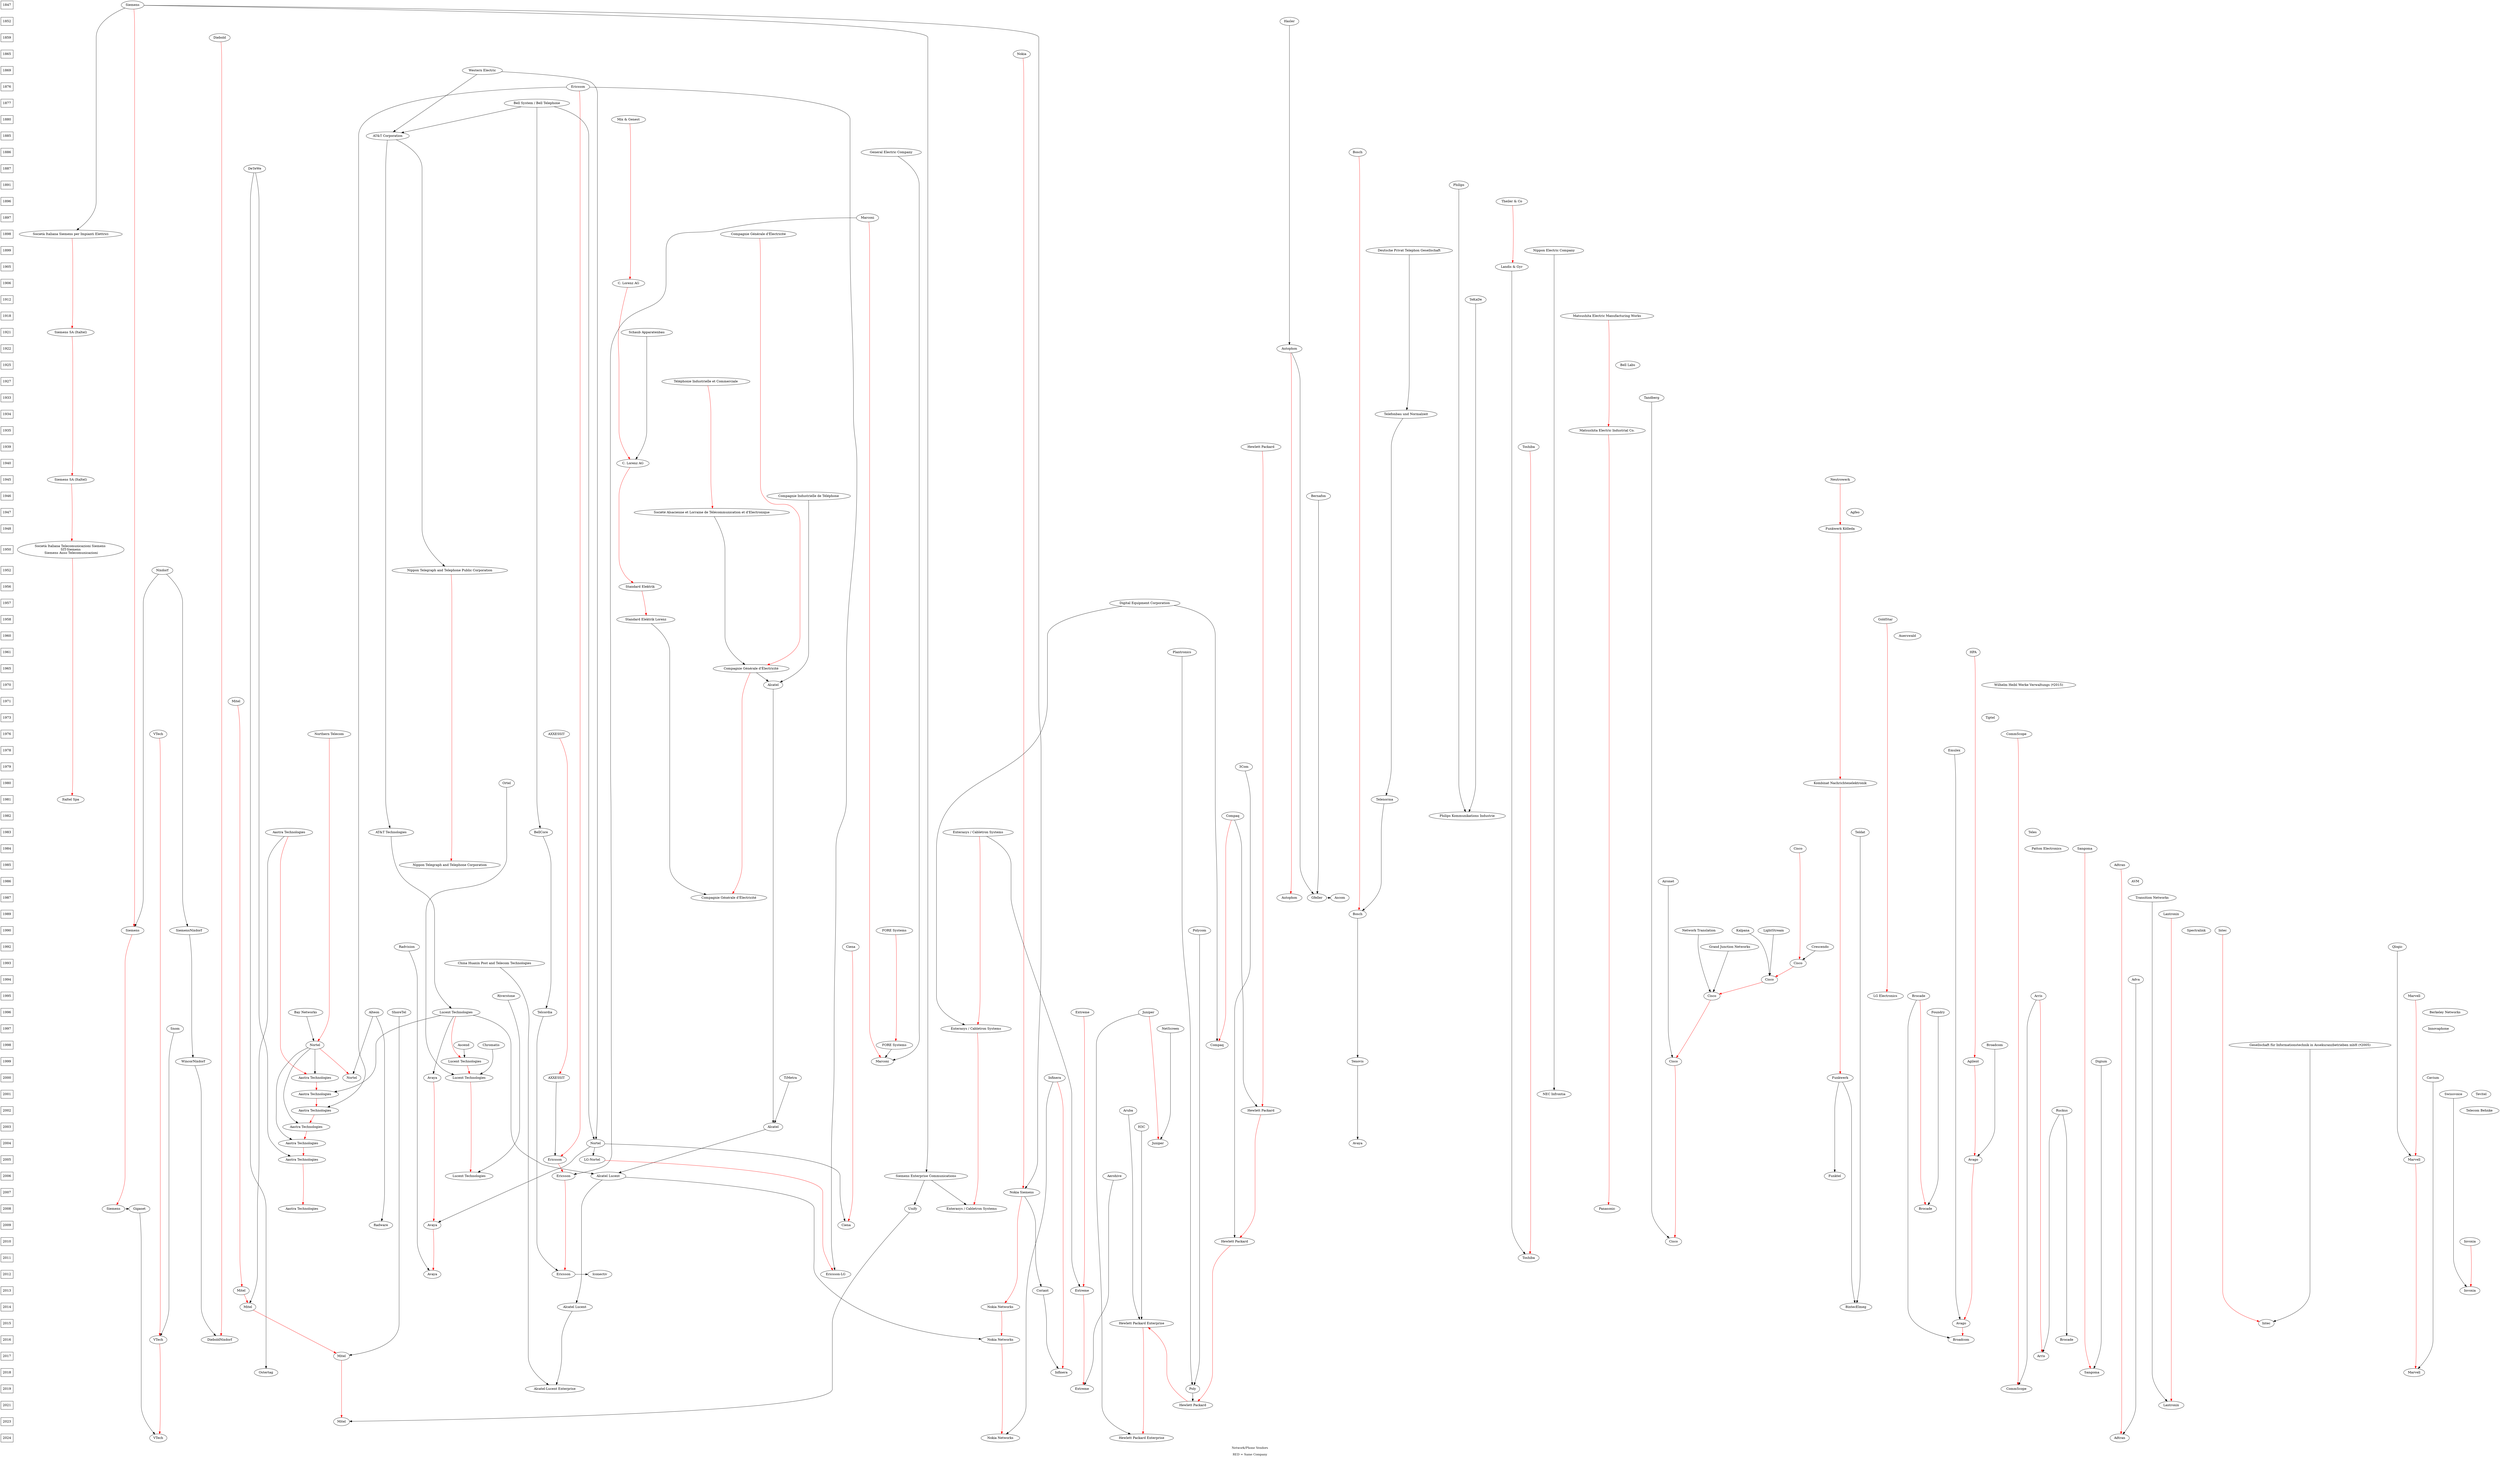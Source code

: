 digraph Vendor {
//graph [nodesep=0.5, ranksep=0.5];
//rankdir=RL;
//rankdir=LR;
clusterrank=LR
//compound=true;
//edge [dir="both"]
//concentrate=true

{
    // 1847
    rank=same;
    1847 [shape=box]
    Siemens

}

{
    // 1847
    rank=same;
    1852 [shape=box]
    Hasler

}

{
    // 1859
    rank=same;
    1859 [shape=box]
    Diebold

}

{
    // 1865
    rank=same;
    1865 [shape=box]
    Nokia

}

{
    // 1869
    rank=same;
    1869 [shape=box]
    Western [label="Western Electric"];

}

{
    // 1876
    rank=same;
    1876 [shape=box]
    Ericsson

}

{
    // 1877
    rank=same;
    1877 [shape=box]
    BellSys [label="Bell System / Bell Telephone"];

}

{
    // 1880
    rank=same;
    1880 [shape=box]
    MixGenest [label="Mix & Genest"];
}

{
    // 1885
    rank=same;
    1885 [shape=box]
    ATTCorp [label="AT&T Corporation"];

}

{
    // 1886
    rank=same;
    1886 [shape=box]
    Bosch
    GEC [label="General Electric Company"];

}

{
    // 1887
    rank=same;
    1887 [shape=box]
    DeTeWe

}

{
    // 1891
    rank=same;
    1891 [shape=box]
    Philips

}

{
    // 1896
    rank=same;
    1896 [shape=box]
    Theiler [label="Theiler & Co"];

}

{
    // 1897
    rank=same;
    1897 [shape=box]
    Marconi

}

{
    // 1898
    rank=same;
    1898 [shape=box]
    Italtel [label="Società Italiana Siemens per Impianti Elettrici"];
    CGE [label="Compagnie Générale d'Électricité"];

}

{
    // 1899
    rank=same;
    1899 [shape=box]
    DeutschePrivatTelephonGesellschaft [label="Deutsche Privat Telephon Gesellschaft"];
    NEC [label="Nippon Electric Company"]

}




{
    //1905
    rank=same;
    1905 [shape=box]
    LandisGyr [label="Landis & Gyr"]
}

{
    //1906
    rank=same;
    1906 [shape=box]
    Lorenz [label="C. Lorenz AG"]
}

{
    // 1912
    rank=same;
    1912 [shape=box]
    TeKaDe

}

{
    // 1918
    rank=same;
    1918 [shape=box]
    Panasonic1918 [label="Matsushita Electric Manufacturing Works"]

}

{
    // 1921
    rank=same;
    1921 [shape=box]
    Italtel1921 [label="Siemens SA (Italtel)"];
    Schaub [label="Schaub Apparatenbau"]
}

{
    // 1922
    rank=same;
    1922 [shape=box]
    Autophon
}

{
    // 1925
    rank=same;
    1925 [shape=box]
    Bell [label="Bell Labs"];

}

{
    // 1927
    rank=same;
    1927 [shape=box]
    Telic [label="Téléphonie Industrielle et Commerciale"];

}

{
    // 1933
    rank=same;
    1933 [shape=box]
    Tandberg

}

{
    // 1934
    rank=same;
    1934 [shape=box]
    TN [label="Telefonbau und Normalzeit"];

}

{
    // 1935
    rank=same;
    1935 [shape=box]
    Panasonic1935 [label="Matsushita Electric Industrial Co."];

}

{
    // 1939
    rank=same;
    1939 [shape=box]
    HP [label="Hewlett Packard"];
    Toshiba
}

{
    // 1940
    rank=same;
    1940 [shape=box]
    Lorenz1940 [label="C. Lorenz AG"]
}




{
    // 1945
    rank=same;
    1945 [shape=box];
    Neutrowerk
    Italtel1945 [label="Siemens SA (Italtel)"];

}

{
    // 1946
    rank=same;
    1946 [shape=box];
    Bernafon
    CIT [label="Compagnie Industrielle de Téléphone"]

}

{
    // 1947
    rank=same;
    1947 [shape=box];
    Agfeo
    Alsatel [label="Société Alsacienne et Lorraine de Télécommunication et d'Electronique"]

}

{
    // 1948
    rank=same;
    1948 [shape=box];
    FunkwerkKolleda [label="Funkwerk Kölleda"];

}

{
    // 1950
    rank=same;
    1950 [shape=box];
    Italtel1950 [label="Società Italiana Telecomunicazioni Siemens \n SIT-Siemens \n Siemens Auso Telecomunicazioni"];

}

{
    // 1952
    rank=same;
    1952 [shape=box]
    Nixdorf
    NTTPub [label="Nippon Telegraph and Telephone Public Corporation"]

}

{
    // 1956
    rank=same;
    1956 [shape=box]
    SEG [label="Standard Elektrik"];

}

{
    // 1957
    rank=same;
    1957 [shape=box]
    DEC [label="Digital Equipment Corporation"];

}

{
    // 1958
    rank=same;
    1958 [shape=box]
    GoldStar
    SEL [label="Standard Elektrik Lorenz"]

}

{
    // 1960
    rank=same;
    1960 [shape=box]
    Auerswald

}

{
    // 1961
    rank=same;
    1961 [shape=box]
    HPA
    Plantronics

}

{
    // 1965
    rank=same;
    1965 [shape=box]
    CGE1965 [label="Compagnie Générale d'Électricité"];

}

{
    // 1970
    rank=same;
    1970 [shape=box]
    Alcatel
    WilhelmHeibl [label="Wilhelm Heibl Werke Verwaltungs (✝︎2015)"];

}

{
    // 1971
    rank=same;
    1971 [shape=box]
    Mitel

}

{
    // 1973
    rank=same;
    1973 [shape=box]
    Tiptel

}

{
    // 1976
    rank=same;
    1976 [shape=box]
    Northern [label="Northern Telecom"];
    CommScope
    VTech
    AXXESSIT
}

{
    // 1978
    rank=same;
    1978 [shape=box]
    Emulex

}

{
    // 1979
    rank=same;
    1979 [shape=box]
    ThreeCom [label="3Com"];

}

{
    //1980
    rank=same;
    1980 [shape=box]
    Ortel
    KombinatNachrichtenelektronik [label="Kombinat Nachrichtenelektronik"];

}

{
    //1981
    rank=same;
    1981 [shape=box]
    Telenorma
    Italtel1981 [label="Italtel Spa"];

}

{
    //1982
    rank=same;
    1982 [shape=box]
    Compaq
    PKI [label="Philips Kommunikations Industrie"];

}

{
    //1983
    rank=same;
    1983 [shape=box]
    ATT [label="AT&T Technologies"];
    Aastra [label="Aastra Technologies"];
    BellCore 
    Enterasys [label="Enterasys / Cabletron Systems"];
    Teles
    Teldat

}

{
    //1984
    rank=same;
    1984 [shape=box]
    Cisco
    Patton [label="Patton Electronics"]
    Sangoma

}

{
    //1985
    rank=same;
    1985 [shape=box]
    Adtran
    NTT [label="Nippon Telegraph and Telephone Corporation"]
}

{
    //1986
    rank=same;
    1986 [shape=box]
    Aironet
    AVM

}

{
    //1987
    rank=same;
    1987 [shape=box]
    Transition [label="Transition Networks"];
    Autophon1987 [label="Autophon"];
    Gfeller
    Ascom
    CGE1987 [label="Compagnie Générale d'Électricité"];

}

{   
    //1989
    rank=same;
    1989 [shape=box]
    Lantronix
    Bosch1989 [label="Bosch"];
    
}

{   
    //1990
    rank=same;
    1990 [shape=box]
    Polycom
    Kalpana
    LightStream
    NetworkTranslation [label="Network Translation"];
    Siemens1990 [label="Siemens"];
    SiemensNixdorf
    Spectralink
    Intec
    FORESystems [label="FORE Systems"];

}


{   
    //1992
    rank=same;
    1992 [shape=box]
    Ciena
    Qlogic
    GrandJunctionNetworks [label="Grand Junction Networks"];
    Radvision

}

{   
    //1993
    rank=same;
    1993 [shape=box]
    Cisco1993 [label="Cisco"]
    ChinaHuaxinPost [label="China Huaxin Post and Telecom Technologies"];

}

{   
    //1994
    rank=same;
    1994 [shape=box]
    Adva
    Cisco1994 [label="Cisco"];

}

{   
    //1995
    rank=same;
    1995 [shape=box]
    Brocade
    Riverstone
    Marvell
    Cisco1995 [label="Cisco"];
    Arris
    LGElectronics [label="LG Electronics"];

}

{   
    //1996
    rank=same;
    1996 [shape=box]
    Lucent [label="Lucent Technologies"];
    Alteon
    Bay [label="Bay Networks"];
    Telcordia
    Extreme
    Foundry
    ShoreTel
    Juniper
    BerkeleyNetworks [label="Berkeley Networks"];

}

{   
    //1997
    rank=same;
    1997 [shape=box]
    Enterasys1997 [label="Enterasys / Cabletron Systems"];
    NetScreen
    Innovaphone
    Snom

}


{
    //1998
    rank=same;
    1998 [shape=box]
    Nortel1998 [label="Nortel"];
    Broadcom
    Chromatis
    Compaq1998 [label="Compaq"];
    GIAS [label="Gesellschaft für Informationstechnik in Assekuranzbetrieben mbH (✝︎2005)"];
    FORESystems1998 [label="FORE Systems"]

}

{
    //1999
    rank=same;
    1999 [shape=box]
    Agilent
    Lucent1999 [label="Lucent Technologies"];
    Cisco1999 [label="Cisco"];
    Tenovis
    WincorNixdorf
    Digium
    Marconi1999 [label="Marconi"];

}

{
    //2000
    rank=same;
    2000 [shape=box]
    Nortel2000 [label="Nortel"];
    Avaya
    Infinera
    Aastra2000 [label="Aastra Technologies"];
    Lucent2000 [label="Lucent Technologies"];
    Cavium
    Funkwerk
    AXXESSIT2000 [label="AXXESSIT"]
    TiMetra

}

{
    //2001
    rank=same;
    2001 [shape=box]
    Aastra2001 [label="Aastra Technologies"];
    Swissvoice
    Tevitel
    NECInfrontia [label="NEC Infrontia"]

}

{
    //2002
    rank=same;
    2002 [shape=box]
    Aastra2002 [label="Aastra Technologies"];
    HP2002 [label="Hewlett Packard"];
    Aruba
    Ruckus
    Behnke [label="Telecom Behnke"]
}

{
    //2003
    rank=same;
    2003 [shape=box]
    Aastra2003 [label="Aastra Technologies"];
    H3C
    Alcatel2003 [label="Alcatel"];

}

{
    //2004
    rank=same;
    2004 [shape=box]
    Aastra2004 [label="Aastra Technologies"];
    Juniper2004 [label="Juniper"];
    Avaya2004 [label="Avaya"]
}

{
    //2005
    rank=same;
    2005 [shape=box]
    Avago
    Aastra2005 [label="Aastra Technologies"];
    Marvell2005 [label="Marvell"]
    LGNortel [label="LG-Nortel"]
    Ericsson2005 [label="Ericsson"];

}

{
    //2006
    rank=same;
    2006 [shape=box]
    Lucent2006 [label="Lucent Technologies"];
    AlcatelLucent [label="Alcatel Lucent"];
    Ericsson2006 [label="Ericsson"];
    Aerohive
    SiemensEnt [label="Siemens Enterprise Communications"];
    Funktel

}

{
    //2007
    rank=same;
    2007 [shape=box]
    NokiaSiemens [label="Nokia Siemens"];

}

{
    //2008
    rank=same;
    2008 [shape=box]
    Unify
    Brocade2008 [label="Brocade"];
    Aastra2008 [label="Aastra Technologies"];
    Enterasys2008 [label="Enterasys / Cabletron Systems"];
    Siemens2008 [label="Siemens"]
    Gigaset
    Panasonic2008 [label="Panasonic"]

}

{
    //2009
    rank=same;
    2009 [shape=box]
    Avaya2009 [label="Avaya"];
    Ciena2009 [label="Ciena"];
    Radware2009 [label="Radware"];

}

{
    //2010
    rank=same;
    2010 [shape=box]
    HP2010 [label="Hewlett Packard"];
    Cisco2010 [label="Cisco"];
    Invoxia

}

{
    //2011
    rank=same;
    2011 [shape=box]
    Toshiba2011 [label="Toshiba"]

}

{
    //2012
    rank=same;
    2012 [shape=box]
    Ericsson2012 [label="Ericsson"];
    Iconectiv
    EricssonLG [label="Ericsson-LG"];
    Avaya2012 [label="Avaya"]

}

{
    //2013
    rank=same;
    2013 [shape=box]
    Coriant
    Extreme2013 [label="Extreme"];
    Mitel2013 [label="Mitel"];
    Invoxia2013 [label="Invoxia"];

}

{
    //2014
    rank=same;
    2014 [shape=box]
    NokiaNet [label="Nokia Networks"];
    Mitel2014 [label="Mitel"];
    BintecElmeg
    AlcatelLucent2014 [label="Alcatel Lucent"];

}

{
    //2015
    rank=same;
    2015 [shape=box]
    HPE [label="Hewlett Packard Enterprise"];
    Avago2015 [label="Avago"];
    Intec2015 [label="Intec"];

}

{
    //2016
    rank=same;
    2016 [shape=box]
    NokiaNet2016 [label="Nokia Networks"];
    Broadcom2016 [label="Broadcom"];
    Brocade2016 [label="Brocade"];
    DieboldNixdorf
    VTech2016 [label="VTech"]

}

{
    //2017
    rank=same;
    2017 [shape=box]
    Mitel2017 [label="Mitel"];
    Arris2017 [label="Arris"];

}
   
{
    //2018
    rank=same;
    2018 [shape=box]
    Infinera2018 [label="Infinera"];
    Marvell2018 [label="Marvell"];
    Ostertag
    Sangoma2018 [label="Sangoma"]
}

{
    //2019
    rank=same;
    2019 [shape=box]
    Extreme2019 [label="Extreme"];
    Poly
    CommScope2019 [label="CommScope"];
    ALE [label="Alcatel-Lucent Enterprise"];

}

{
    //2021
    rank=same;
    2021 [shape=box]
    Lantronix2021 [label="Lantronix"];
}

{
    //2021
    rank=same;
    2021 [shape=box]
    HP2022 [label="Hewlett Packard"];
}


{
    //2023
    rank=same;
    2023 [shape=box]
    Mitel2023 [label="Mitel"];

}

{
    //2024
    rank=same;
    2024 [shape=box]
    Adtran2024 [label="Adtran"];
    NokiaNet2024 [label="Nokia Networks"];
    HPE2024 [label="Hewlett Packard Enterprise"];
    VTech2024 [label="VTech"];

}


    // This is an hack to make the years box on the left
    subgraph cluster_hackyears { 1847 -> 1852 -> 1859 -> 1865 -> 1869 -> 1876 -> 1877 -> 1880 -> 1885 -> 1886 -> 1887 -> 1891 -> 1896 -> 1897 -> 1898 -> 1899 -> 1905 -> 1906 -> 1912 -> 1918 -> 1921 -> 1922 -> 1925 -> 1927 -> 1933 -> 1934 -> 1935 -> 1939 -> 1940 -> 1945 -> 1946 -> 1947 -> 1948 -> 1950 -> 1952 -> 1956 -> 1957 -> 1958 -> 1960 -> 1961 -> 1965 -> 1970 -> 1971 -> 1973 -> 1976 -> 1978 -> 1979 -> 1980 -> 1981 -> 1982 -> 1983 -> 1984 -> 1985 -> 1986 -> 1987 -> 1989 -> 1990 -> 1992 -> 1993 -> 1994 -> 1995 -> 1996 -> 1997 -> 1998 -> 1999 -> 2000 -> 2001 -> 2002 -> 2003 -> 2004 -> 2005 -> 2006 -> 2007 -> 2008 -> 2009 -> 2010 -> 2011 -> 2012 -> 2013 -> 2014 -> 2015 -> 2016 -> 2017 -> 2018 -> 2019 -> 2021 -> 2023 -> 2024 [style="invis"] }

    // Nortel History
    subgraph cluster_nortelyears { Nortel1998 -> Nortel2000 [style="invis"] }
    Northern -> Nortel1998 -> Nortel2000 [color=red]

    // Lucent History
    subgraph cluster_lucentyears { Lucent -> Lucent1999 -> Lucent2000  -> Lucent2006 [style="invis"] }
    Lucent -> Lucent1999 -> Lucent2000 -> Lucent2006 [color=red]

    // Adtran History
    subgraph cluster_adtranyears { Adtran -> Adtran2024 [style="invis"] }
    Adtran -> Adtran2024 [color=red]

    // Avaya History
    subgraph cluster_avayayears { Avaya -> Avaya2009 -> Avaya2012 [style="invis"] }
    Avaya -> Avaya2009 -> Avaya2012 [color=red]

    //HP History
    subgraph cluster_hp { HP -> HP2002 -> HP2010 -> HP2022 -> HPE [style="invis"] }
    HP -> HP2002 -> HP2010 -> HP2022 -> HPE [color=red]

    // Nokia History
    subgraph cluster_nokiayears { Nokia -> NokiaSiemens -> NokiaNet -> NokiaNet2016 -> NokiaNet2024 [style="invis"] }
    Nokia -> NokiaSiemens -> NokiaNet -> NokiaNet2016 -> NokiaNet2024 [color=red]

    //Ericsson History
    subgraph cluster_ericssonyears { Ericsson -> Ericsson2005 -> Ericsson2006 -> Ericsson2012 [style="invis"] }
    Ericsson -> Ericsson2005 -> Ericsson2006 -> Ericsson2012 [color=red]

    //Infinera History
    subgraph cluster_infinerayears { Infinera -> Infinera2018 [style="invis"] }
    Infinera -> Infinera2018 [color=red]

    //Infinera History
    subgraph cluster_cienayears { Ciena -> Ciena2009 [style="invis"] }
    Ciena -> Ciena2009 [color=red]

    //Mitel History
    subgraph cluster_mitelyears { Mitel -> Mitel2013 -> Mitel2014 -> Mitel2023 [style="invis"] }
    Mitel -> Mitel2013 -> Mitel2014 -> Mitel2017 -> Mitel2023 [color=red]

    //Extreme History
    subgraph cluster_extremeyears { Extreme -> Extreme2013-> Extreme2019 [style="invis"] }
    Extreme -> Extreme2013-> Extreme2019 [color=red]

    //Brocade History
    subgraph cluster_brocadeyears { Brocade -> Brocade2008 [style="invis"] }
    Brocade -> Brocade2008 [color=red]

    //Lantronix History
    subgraph cluster_lantronixyears { Lantronix -> Lantronix2021 [style="invis"] }
    Lantronix -> Lantronix2021 [color=red]

    //Aastra History
    subgraph cluster_broadcomyears {   Aastra -> Aastra2000 -> Aastra2001 -> Aastra2002 -> Aastra2003 -> Aastra2004 -> Aastra2005 -> Aastra2008 [style="invis"] }
    Aastra -> Aastra2000 -> Aastra2001 -> Aastra2002 -> Aastra2003 -> Aastra2004 -> Aastra2005 -> Aastra2008 [color=red]

    //Broadcom History
    subgraph cluster_broadcomyears {  HPA -> Agilent -> Avago -> Avago2015 -> Broadcom2016 [style="invis"] }
    HPA -> Agilent -> Avago -> Avago2015 -> Broadcom2016 [color=red]
    Broadcom -> Avago

    //HPE History
    subgraph cluster_hpeyears {  HPE -> HPE2024 [style="invis"] }
    HPE -> HPE2024 [color=red]
    
    //Compaq History
    subgraph cluster_compaqyears { Lantronix -> Lantronix2021 [style="invis"] }
    Compaq -> Compaq1998 [color=red]
    
    //Marvell History
    subgraph cluster_marvellyears { Marvell -> Marvell2005 -> Marvell2018 [style="invis"] }
    Marvell -> Marvell2005 -> Marvell2018 [color=red]

    //Cisco History
    subgraph cluster_ciscoyears { Cisco -> Cisco1993 -> Cisco1994 -> Cisco1995 -> Cisco1999 -> Cisco2010 [style="invis"] }
    Cisco -> Cisco1993 -> Cisco1994 -> Cisco1995 -> Cisco1999 -> Cisco2010 [color=red]

    //Juniper History
    subgraph cluster_juniperyears { Juniper -> Juniper2004 [style="invis"] }
    Juniper -> Juniper2004 [color=red]

    //Cabletron Enterasys History
    subgraph cluster_enterasysyears { Enterasys -> Enterasys1997 -> Enterasys2008 [style="invis"] }
    Enterasys -> Enterasys1997 -> Enterasys2008 [color=red]

    // Commscope History
    subgraph cluster_commscopyears { CommScope -> CommScope2019 [style="invis"] }
    CommScope -> CommScope2019 [color=red]

    // Arris History
    subgraph cluster_arrisyears { Arris -> Arris2017 [style="invis"] }
    Arris -> Arris2017 [color=red]

    // Bosch History
    subgraph cluster_boschyears { Bosch -> Bosch1989 [style="invis"] }
    Bosch -> Bosch1989 [color=red]

    // Siemens History
    subgraph cluster_siemensyears { Siemens -> Siemens1990 -> Siemens2008 [style="invis"] }
    Siemens -> Siemens1990 -> Siemens2008 [color=red]

    // Diebold History
    subgraph cluster_dieboldyears { Diebold -> DieboldNixdorf [style="invis"] }
    Diebold -> DieboldNixdorf [color=red]

    // Invoxia History
    subgraph cluster_invoxiayears { Invoxia -> Invoxia2013 [style="invis"] }
    Invoxia -> Invoxia2013 [color=red]
    
    // Autophon History
    subgraph cluster_Autophonyears { Autophon -> Autophon1987 [style="invis"] }
    Autophon -> Autophon1987 [color=red]

    // LG History
    subgraph cluster_lgyears { GoldStar -> LGElectronics [style="invis"] }
    GoldStar -> LGElectronics [color=red]

    // Italtel History
    subgraph cluster_italtelyears { Italtel -> Italtel1921 -> Italtel1945 -> Italtel1950 -> Italtel1981 [style="invis"] }
    Italtel -> Italtel1921 -> Italtel1945 -> Italtel1950 -> Italtel1981 [color=red]

    //VTech
    subgraph cluster_vtechyears { VTech -> VTech2016 -> VTech2024 [style="invis"] }
    VTech -> VTech2016 -> VTech2024 [color=red]

    // Landis+Gyr
    subgraph cluster_landisyears { Theiler -> LandisGyr [style="invis"] }
    Theiler -> LandisGyr [color=red]

    //Toshiba
    subgraph cluster_nttyears { Toshiba -> Toshiba2011 [style="invis"] }
    Toshiba -> Toshiba2011 [color=red]

    //NTT
    subgraph cluster_nttyears { NTTPub -> NTT [style="invis"] }
    NTTPub -> NTT [color=red]
    ATTCorp -> NTTPub

    NEC -> NECInfrontia

    //Alcatel CGE
    subgraph cluster_cgeyears { CGE -> CGE1965 -> CGE1987 [style="invis"] }
    CGE -> CGE1965 -> CGE1987 [color=red]
    
    // Telic
    subgraph cluster_telicyears { Telic -> Alsatel [style="invis"] }
    Telic -> Alsatel [color=red]

    //Lorenz
    subgraph cluster_lorenzyears { MixGenest -> Lorenz -> SEG -> SEL [style="invis"] }
    MixGenest -> Lorenz -> Lorenz1940 -> SEG -> SEL [color=red]

    //Panasonic
    subgraph cluster_panasonicyears { Panasonic1918 -> Panasonic1935 -> Panasonic2008 [style="invis"] }
    Panasonic1918 -> Panasonic1935 -> Panasonic2008 [color=red]

    //AXXESSIT ASA
    subgraph cluster_axxessityears { AXXESSIT -> AXXESSIT2000 [style="invis"]}
    AXXESSIT -> AXXESSIT2000 [color=red] 

    // Marconi
    subgraph cluster_marconiyears { Marconi -> Marconi1999 [style="invis"]}
    Marconi -> Marconi1999 [color=red] 

     // FORE
    subgraph cluster_foreyears { FORESystems -> FORESystems1998 [style="invis"]}
    FORESystems -> FORESystems1998 [color=red]    


    Intec -> Intec2015 [color=red]

    Sangoma -> Sangoma2018 [color=red]

    // Neutrowerk History
    // Not accurate in 1992 two VEB company merged, but I don't understand how
    Neutrowerk -> FunkwerkKolleda -> KombinatNachrichtenelektronik -> Funkwerk [color=red]

// Acquisition List

BellSys -> BellCore -> Telcordia -> Ericsson2012 -> Iconectiv

// Alcatel
Alcatel -> Alcatel2003 -> AlcatelLucent -> AlcatelLucent2014 -> ALE

TiMetra -> Alcatel2003 

Alsatel -> CGE1965
CIT -> Alcatel
CGE1965 -> Alcatel
SEL -> CGE1987
Schaub -> Lorenz1940

Western -> ATTCorp
BellSys -> ATTCorp -> ATT

Bay -> Nortel1998

Alteon -> Nortel2000
Alteon -> Radware2009

BellSys -> Nortel
Western -> Nortel
Nortel -> Avaya2009
Lucent -> Avaya

// Lucent Stuff
ATT -> Lucent -> AlcatelLucent -> NokiaNet2016
ChinaHuaxinPost -> ALE

// Lucent Acquisitions
Ascend -> Lucent1999
Chromatis -> Lucent2000
Ortel -> Lucent2000

Nortel -> Ciena2009

// Siemens and Nokia Stuff
NokiaSiemens -> Coriant -> Infinera2018
Infinera -> NokiaNet2024
Siemens -> NokiaSiemens
Siemens -> SiemensEnt -> Unify
SiemensEnt -> Enterasys2008
Siemens -> Italtel
Siemens2008 -> Gigaset

Nixdorf -> Siemens1990
Nixdorf -> SiemensNixdorf -> WincorNixdorf -> DieboldNixdorf

Adva -> Adtran2024

Digium -> Sangoma2018

// I don't know when it was founded ????
//Patapsco -> 
Transition -> Lantronix2021
Marconi -> Ericsson2006
AXXESSIT2000 -> Ericsson2005
FORESystems1998 -> Marconi1999
GEC -> Marconi1999

// Vtech

Gigaset -> VTech2024
Snom -> VTech2016

//Ericsson -> Saab 
//Tandberg -> Ericsson // Video Encoder

LandisGyr -> Toshiba2011

//Matra -> Aastra
Lucent -> Aastra2001 //Video
Ericsson -> Aastra2002 // Cable
Nortel1998 -> Aastra2000 //Phone
Nortel1998 -> Aastra2003 //CVX CSG
Nortel1998 -> Aastra2004 //Ascom

Radvision -> Avaya2012

Aastra -> Mitel2014
DeTeWe -> Aastra2005
DeTeWe -> Ostertag
ShoreTel -> Mitel2017
Unify -> Mitel2023

Aerohive -> Extreme2019
Enterasys -> Extreme2013

// LG and Nortel later acquired by Ericsson
Nortel -> LGNortel
Ericsson -> EricssonLG
LGNortel -> EricssonLG [color=red]


Aruba -> HPE
ThreeCom -> HP2010
H3C -> HPE // Owned by 49%

Ruckus -> Brocade2016
Ruckus -> Arris2017
Foundry -> Brocade2008

Brocade -> Broadcom2016
Emulex -> Avago2015

Cavium -> Marvell2018
Qlogic -> Marvell2005

Poly -> HP2022
Plantronics -> Poly
Polycom -> Poly

DEC -> Enterasys1997
DEC -> Compaq1998
Compaq -> HP2002
Riverstone -> Lucent2006

NetScreen -> Juniper2004
Juniper -> HPE2024

Crescendo -> Cisco1993
Kalpana -> Cisco1994
LightStream -> Cisco1994
GrandJunctionNetworks -> Cisco1995
NetworkTranslation -> Cisco1995
Aironet -> Cisco1999
Tandberg -> Cisco2010

Arris -> CommScope2019

Swissvoice -> Invoxia2013

// To fix the spinoff
DeutschePrivatTelephonGesellschaft -> TN -> Telenorma  -> Bosch1989 -> Tenovis -> Avaya2004


Philips -> PKI //Spinoff
TeKaDe -> PKI // This is more complicated https://www.cryptomuseum.com/manuf/tekade/index.htm

Funkwerk -> Funktel //Spinoff
Funkwerk -> BintecElmeg //SpinOff 
Teldat -> BintecElmeg //Subsidiary


Bernafon -> Gfeller
Autophon -> Gfeller // http://www.armyradio.ch/radio-e/autophon-firma-e.htm
Gfeller -> Ascom

Hasler -> Autophon

GIAS -> Intec2015


// Really complicate stuff:

//Zellweger https://www.cryptomuseum.com/manuf/zellweger/index.htm 

// Ackermann not found
// Artem not found
// Tritel not sure

// Hagenuk need more research


label = "\nNetwork/Phone Vendors\n\nRED = Same Company";
fontsize=13;
}